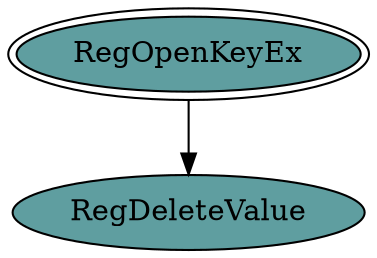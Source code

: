 digraph "./REPORTS/6722/API_PER_CATEGORY/RegDeleteValue.exe_1616_Registry_API_per_Category_Transition_Matrix" {
	RegOpenKeyEx [label=RegOpenKeyEx fillcolor=cadetblue peripheries=2 style=filled]
	RegDeleteValue [label=RegDeleteValue fillcolor=cadetblue style=filled]
	RegOpenKeyEx -> RegDeleteValue [label=""]
}
